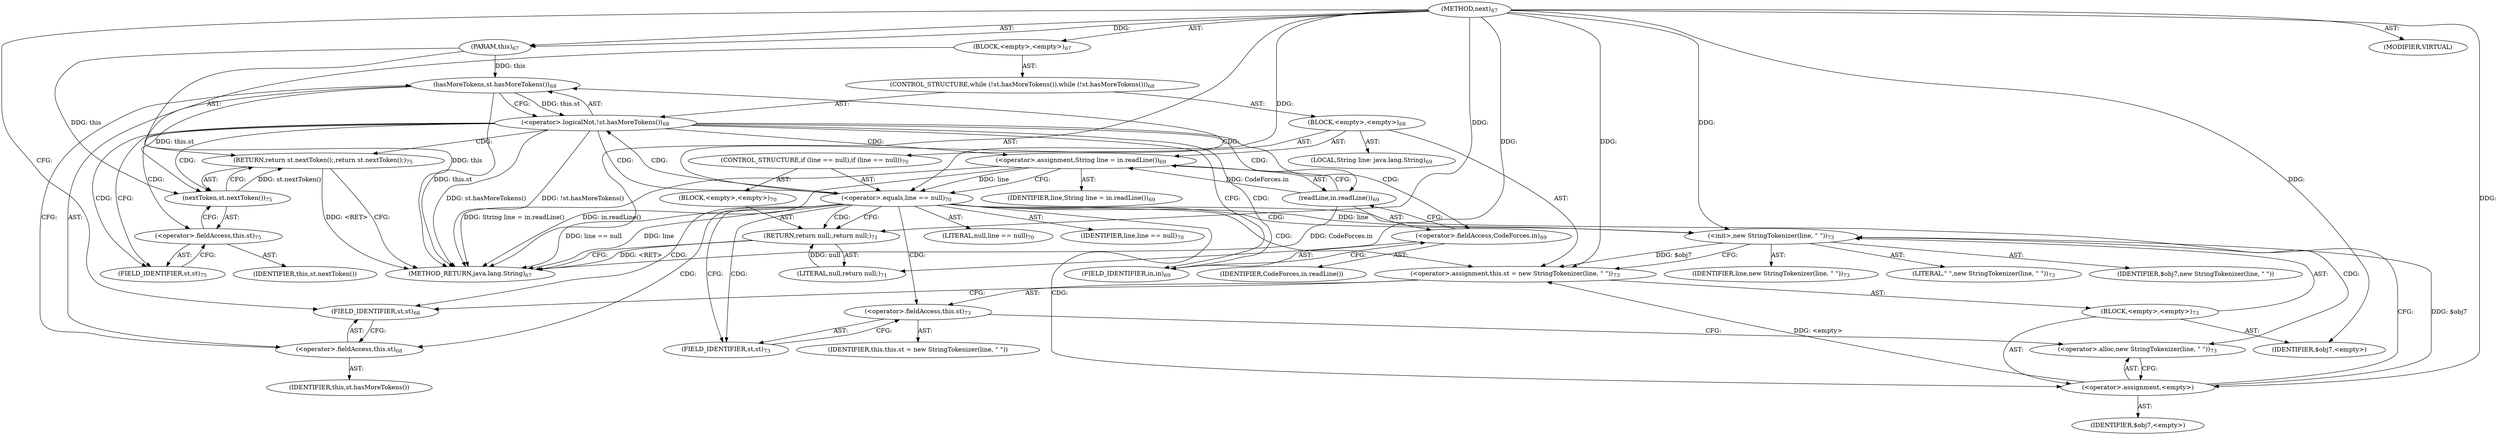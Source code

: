 digraph "next" {  
"304" [label = <(METHOD,next)<SUB>67</SUB>> ]
"305" [label = <(PARAM,this)<SUB>67</SUB>> ]
"306" [label = <(BLOCK,&lt;empty&gt;,&lt;empty&gt;)<SUB>67</SUB>> ]
"307" [label = <(CONTROL_STRUCTURE,while (!st.hasMoreTokens()),while (!st.hasMoreTokens()))<SUB>68</SUB>> ]
"308" [label = <(&lt;operator&gt;.logicalNot,!st.hasMoreTokens())<SUB>68</SUB>> ]
"309" [label = <(hasMoreTokens,st.hasMoreTokens())<SUB>68</SUB>> ]
"310" [label = <(&lt;operator&gt;.fieldAccess,this.st)<SUB>68</SUB>> ]
"311" [label = <(IDENTIFIER,this,st.hasMoreTokens())> ]
"312" [label = <(FIELD_IDENTIFIER,st,st)<SUB>68</SUB>> ]
"313" [label = <(BLOCK,&lt;empty&gt;,&lt;empty&gt;)<SUB>68</SUB>> ]
"314" [label = <(LOCAL,String line: java.lang.String)<SUB>69</SUB>> ]
"315" [label = <(&lt;operator&gt;.assignment,String line = in.readLine())<SUB>69</SUB>> ]
"316" [label = <(IDENTIFIER,line,String line = in.readLine())<SUB>69</SUB>> ]
"317" [label = <(readLine,in.readLine())<SUB>69</SUB>> ]
"318" [label = <(&lt;operator&gt;.fieldAccess,CodeForces.in)<SUB>69</SUB>> ]
"319" [label = <(IDENTIFIER,CodeForces,in.readLine())> ]
"320" [label = <(FIELD_IDENTIFIER,in,in)<SUB>69</SUB>> ]
"321" [label = <(CONTROL_STRUCTURE,if (line == null),if (line == null))<SUB>70</SUB>> ]
"322" [label = <(&lt;operator&gt;.equals,line == null)<SUB>70</SUB>> ]
"323" [label = <(IDENTIFIER,line,line == null)<SUB>70</SUB>> ]
"324" [label = <(LITERAL,null,line == null)<SUB>70</SUB>> ]
"325" [label = <(BLOCK,&lt;empty&gt;,&lt;empty&gt;)<SUB>70</SUB>> ]
"326" [label = <(RETURN,return null;,return null;)<SUB>71</SUB>> ]
"327" [label = <(LITERAL,null,return null;)<SUB>71</SUB>> ]
"328" [label = <(&lt;operator&gt;.assignment,this.st = new StringTokenizer(line, &quot; &quot;))<SUB>73</SUB>> ]
"329" [label = <(&lt;operator&gt;.fieldAccess,this.st)<SUB>73</SUB>> ]
"330" [label = <(IDENTIFIER,this,this.st = new StringTokenizer(line, &quot; &quot;))> ]
"331" [label = <(FIELD_IDENTIFIER,st,st)<SUB>73</SUB>> ]
"332" [label = <(BLOCK,&lt;empty&gt;,&lt;empty&gt;)<SUB>73</SUB>> ]
"333" [label = <(&lt;operator&gt;.assignment,&lt;empty&gt;)> ]
"334" [label = <(IDENTIFIER,$obj7,&lt;empty&gt;)> ]
"335" [label = <(&lt;operator&gt;.alloc,new StringTokenizer(line, &quot; &quot;))<SUB>73</SUB>> ]
"336" [label = <(&lt;init&gt;,new StringTokenizer(line, &quot; &quot;))<SUB>73</SUB>> ]
"337" [label = <(IDENTIFIER,$obj7,new StringTokenizer(line, &quot; &quot;))> ]
"338" [label = <(IDENTIFIER,line,new StringTokenizer(line, &quot; &quot;))<SUB>73</SUB>> ]
"339" [label = <(LITERAL,&quot; &quot;,new StringTokenizer(line, &quot; &quot;))<SUB>73</SUB>> ]
"340" [label = <(IDENTIFIER,$obj7,&lt;empty&gt;)> ]
"341" [label = <(RETURN,return st.nextToken();,return st.nextToken();)<SUB>75</SUB>> ]
"342" [label = <(nextToken,st.nextToken())<SUB>75</SUB>> ]
"343" [label = <(&lt;operator&gt;.fieldAccess,this.st)<SUB>75</SUB>> ]
"344" [label = <(IDENTIFIER,this,st.nextToken())> ]
"345" [label = <(FIELD_IDENTIFIER,st,st)<SUB>75</SUB>> ]
"346" [label = <(MODIFIER,VIRTUAL)> ]
"347" [label = <(METHOD_RETURN,java.lang.String)<SUB>67</SUB>> ]
  "304" -> "305"  [ label = "AST: "] 
  "304" -> "306"  [ label = "AST: "] 
  "304" -> "346"  [ label = "AST: "] 
  "304" -> "347"  [ label = "AST: "] 
  "306" -> "307"  [ label = "AST: "] 
  "306" -> "341"  [ label = "AST: "] 
  "307" -> "308"  [ label = "AST: "] 
  "307" -> "313"  [ label = "AST: "] 
  "308" -> "309"  [ label = "AST: "] 
  "309" -> "310"  [ label = "AST: "] 
  "310" -> "311"  [ label = "AST: "] 
  "310" -> "312"  [ label = "AST: "] 
  "313" -> "314"  [ label = "AST: "] 
  "313" -> "315"  [ label = "AST: "] 
  "313" -> "321"  [ label = "AST: "] 
  "313" -> "328"  [ label = "AST: "] 
  "315" -> "316"  [ label = "AST: "] 
  "315" -> "317"  [ label = "AST: "] 
  "317" -> "318"  [ label = "AST: "] 
  "318" -> "319"  [ label = "AST: "] 
  "318" -> "320"  [ label = "AST: "] 
  "321" -> "322"  [ label = "AST: "] 
  "321" -> "325"  [ label = "AST: "] 
  "322" -> "323"  [ label = "AST: "] 
  "322" -> "324"  [ label = "AST: "] 
  "325" -> "326"  [ label = "AST: "] 
  "326" -> "327"  [ label = "AST: "] 
  "328" -> "329"  [ label = "AST: "] 
  "328" -> "332"  [ label = "AST: "] 
  "329" -> "330"  [ label = "AST: "] 
  "329" -> "331"  [ label = "AST: "] 
  "332" -> "333"  [ label = "AST: "] 
  "332" -> "336"  [ label = "AST: "] 
  "332" -> "340"  [ label = "AST: "] 
  "333" -> "334"  [ label = "AST: "] 
  "333" -> "335"  [ label = "AST: "] 
  "336" -> "337"  [ label = "AST: "] 
  "336" -> "338"  [ label = "AST: "] 
  "336" -> "339"  [ label = "AST: "] 
  "341" -> "342"  [ label = "AST: "] 
  "342" -> "343"  [ label = "AST: "] 
  "343" -> "344"  [ label = "AST: "] 
  "343" -> "345"  [ label = "AST: "] 
  "341" -> "347"  [ label = "CFG: "] 
  "308" -> "320"  [ label = "CFG: "] 
  "308" -> "345"  [ label = "CFG: "] 
  "342" -> "341"  [ label = "CFG: "] 
  "309" -> "308"  [ label = "CFG: "] 
  "315" -> "322"  [ label = "CFG: "] 
  "328" -> "312"  [ label = "CFG: "] 
  "343" -> "342"  [ label = "CFG: "] 
  "310" -> "309"  [ label = "CFG: "] 
  "317" -> "315"  [ label = "CFG: "] 
  "322" -> "326"  [ label = "CFG: "] 
  "322" -> "331"  [ label = "CFG: "] 
  "329" -> "335"  [ label = "CFG: "] 
  "345" -> "343"  [ label = "CFG: "] 
  "312" -> "310"  [ label = "CFG: "] 
  "318" -> "317"  [ label = "CFG: "] 
  "326" -> "347"  [ label = "CFG: "] 
  "331" -> "329"  [ label = "CFG: "] 
  "333" -> "336"  [ label = "CFG: "] 
  "336" -> "328"  [ label = "CFG: "] 
  "320" -> "318"  [ label = "CFG: "] 
  "335" -> "333"  [ label = "CFG: "] 
  "304" -> "312"  [ label = "CFG: "] 
  "326" -> "347"  [ label = "DDG: &lt;RET&gt;"] 
  "341" -> "347"  [ label = "DDG: &lt;RET&gt;"] 
  "305" -> "347"  [ label = "DDG: this"] 
  "309" -> "347"  [ label = "DDG: this.st"] 
  "308" -> "347"  [ label = "DDG: st.hasMoreTokens()"] 
  "308" -> "347"  [ label = "DDG: !st.hasMoreTokens()"] 
  "317" -> "347"  [ label = "DDG: CodeForces.in"] 
  "315" -> "347"  [ label = "DDG: in.readLine()"] 
  "315" -> "347"  [ label = "DDG: String line = in.readLine()"] 
  "322" -> "347"  [ label = "DDG: line"] 
  "322" -> "347"  [ label = "DDG: line == null"] 
  "304" -> "305"  [ label = "DDG: "] 
  "342" -> "341"  [ label = "DDG: st.nextToken()"] 
  "309" -> "308"  [ label = "DDG: this.st"] 
  "317" -> "315"  [ label = "DDG: CodeForces.in"] 
  "333" -> "328"  [ label = "DDG: &lt;empty&gt;"] 
  "336" -> "328"  [ label = "DDG: $obj7"] 
  "304" -> "328"  [ label = "DDG: "] 
  "305" -> "342"  [ label = "DDG: this"] 
  "309" -> "342"  [ label = "DDG: this.st"] 
  "305" -> "309"  [ label = "DDG: this"] 
  "315" -> "322"  [ label = "DDG: line"] 
  "304" -> "322"  [ label = "DDG: "] 
  "327" -> "326"  [ label = "DDG: null"] 
  "304" -> "326"  [ label = "DDG: "] 
  "304" -> "333"  [ label = "DDG: "] 
  "304" -> "340"  [ label = "DDG: "] 
  "304" -> "327"  [ label = "DDG: "] 
  "333" -> "336"  [ label = "DDG: $obj7"] 
  "304" -> "336"  [ label = "DDG: "] 
  "322" -> "336"  [ label = "DDG: line"] 
  "308" -> "320"  [ label = "CDG: "] 
  "308" -> "318"  [ label = "CDG: "] 
  "308" -> "315"  [ label = "CDG: "] 
  "308" -> "322"  [ label = "CDG: "] 
  "308" -> "343"  [ label = "CDG: "] 
  "308" -> "341"  [ label = "CDG: "] 
  "308" -> "317"  [ label = "CDG: "] 
  "308" -> "345"  [ label = "CDG: "] 
  "308" -> "342"  [ label = "CDG: "] 
  "322" -> "310"  [ label = "CDG: "] 
  "322" -> "329"  [ label = "CDG: "] 
  "322" -> "308"  [ label = "CDG: "] 
  "322" -> "326"  [ label = "CDG: "] 
  "322" -> "309"  [ label = "CDG: "] 
  "322" -> "333"  [ label = "CDG: "] 
  "322" -> "312"  [ label = "CDG: "] 
  "322" -> "331"  [ label = "CDG: "] 
  "322" -> "335"  [ label = "CDG: "] 
  "322" -> "328"  [ label = "CDG: "] 
  "322" -> "336"  [ label = "CDG: "] 
}

